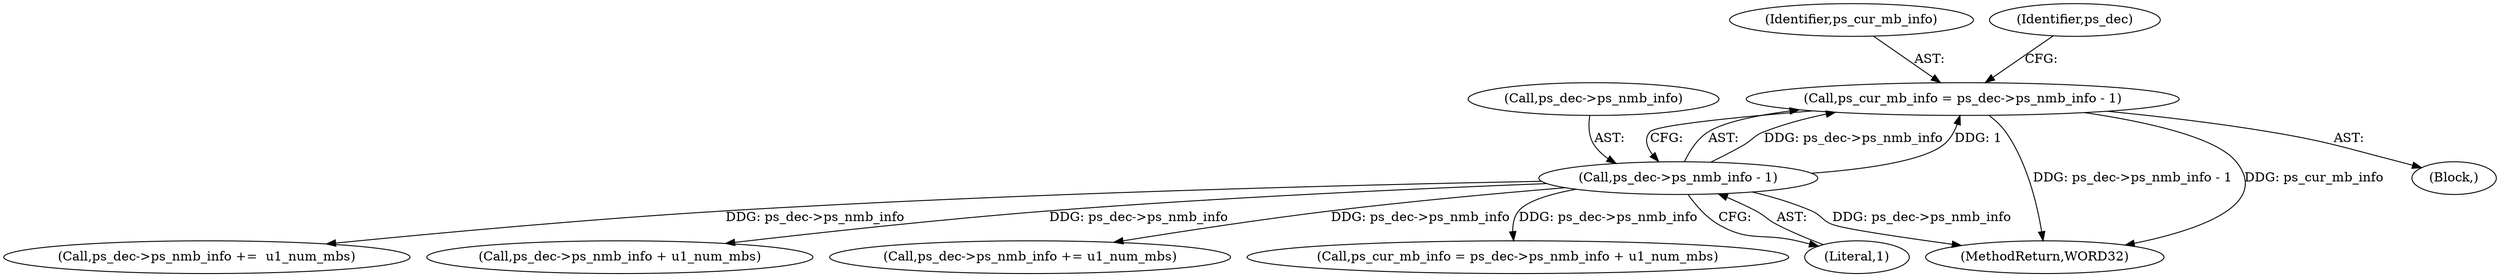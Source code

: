 digraph "0_Android_4a524d3a8ae9aa20c36430008e6bd429443f8f1d_1@pointer" {
"1000511" [label="(Call,ps_cur_mb_info = ps_dec->ps_nmb_info - 1)"];
"1000513" [label="(Call,ps_dec->ps_nmb_info - 1)"];
"1001179" [label="(Call,ps_dec->ps_nmb_info +=  u1_num_mbs)"];
"1000944" [label="(Call,ps_dec->ps_nmb_info + u1_num_mbs)"];
"1000511" [label="(Call,ps_cur_mb_info = ps_dec->ps_nmb_info - 1)"];
"1000513" [label="(Call,ps_dec->ps_nmb_info - 1)"];
"1000638" [label="(Call,ps_dec->ps_nmb_info += u1_num_mbs)"];
"1001284" [label="(MethodReturn,WORD32)"];
"1000514" [label="(Call,ps_dec->ps_nmb_info)"];
"1000942" [label="(Call,ps_cur_mb_info = ps_dec->ps_nmb_info + u1_num_mbs)"];
"1000517" [label="(Literal,1)"];
"1000512" [label="(Identifier,ps_cur_mb_info)"];
"1000510" [label="(Block,)"];
"1000533" [label="(Identifier,ps_dec)"];
"1000511" -> "1000510"  [label="AST: "];
"1000511" -> "1000513"  [label="CFG: "];
"1000512" -> "1000511"  [label="AST: "];
"1000513" -> "1000511"  [label="AST: "];
"1000533" -> "1000511"  [label="CFG: "];
"1000511" -> "1001284"  [label="DDG: ps_dec->ps_nmb_info - 1"];
"1000511" -> "1001284"  [label="DDG: ps_cur_mb_info"];
"1000513" -> "1000511"  [label="DDG: ps_dec->ps_nmb_info"];
"1000513" -> "1000511"  [label="DDG: 1"];
"1000513" -> "1000517"  [label="CFG: "];
"1000514" -> "1000513"  [label="AST: "];
"1000517" -> "1000513"  [label="AST: "];
"1000513" -> "1001284"  [label="DDG: ps_dec->ps_nmb_info"];
"1000513" -> "1000638"  [label="DDG: ps_dec->ps_nmb_info"];
"1000513" -> "1000942"  [label="DDG: ps_dec->ps_nmb_info"];
"1000513" -> "1000944"  [label="DDG: ps_dec->ps_nmb_info"];
"1000513" -> "1001179"  [label="DDG: ps_dec->ps_nmb_info"];
}
